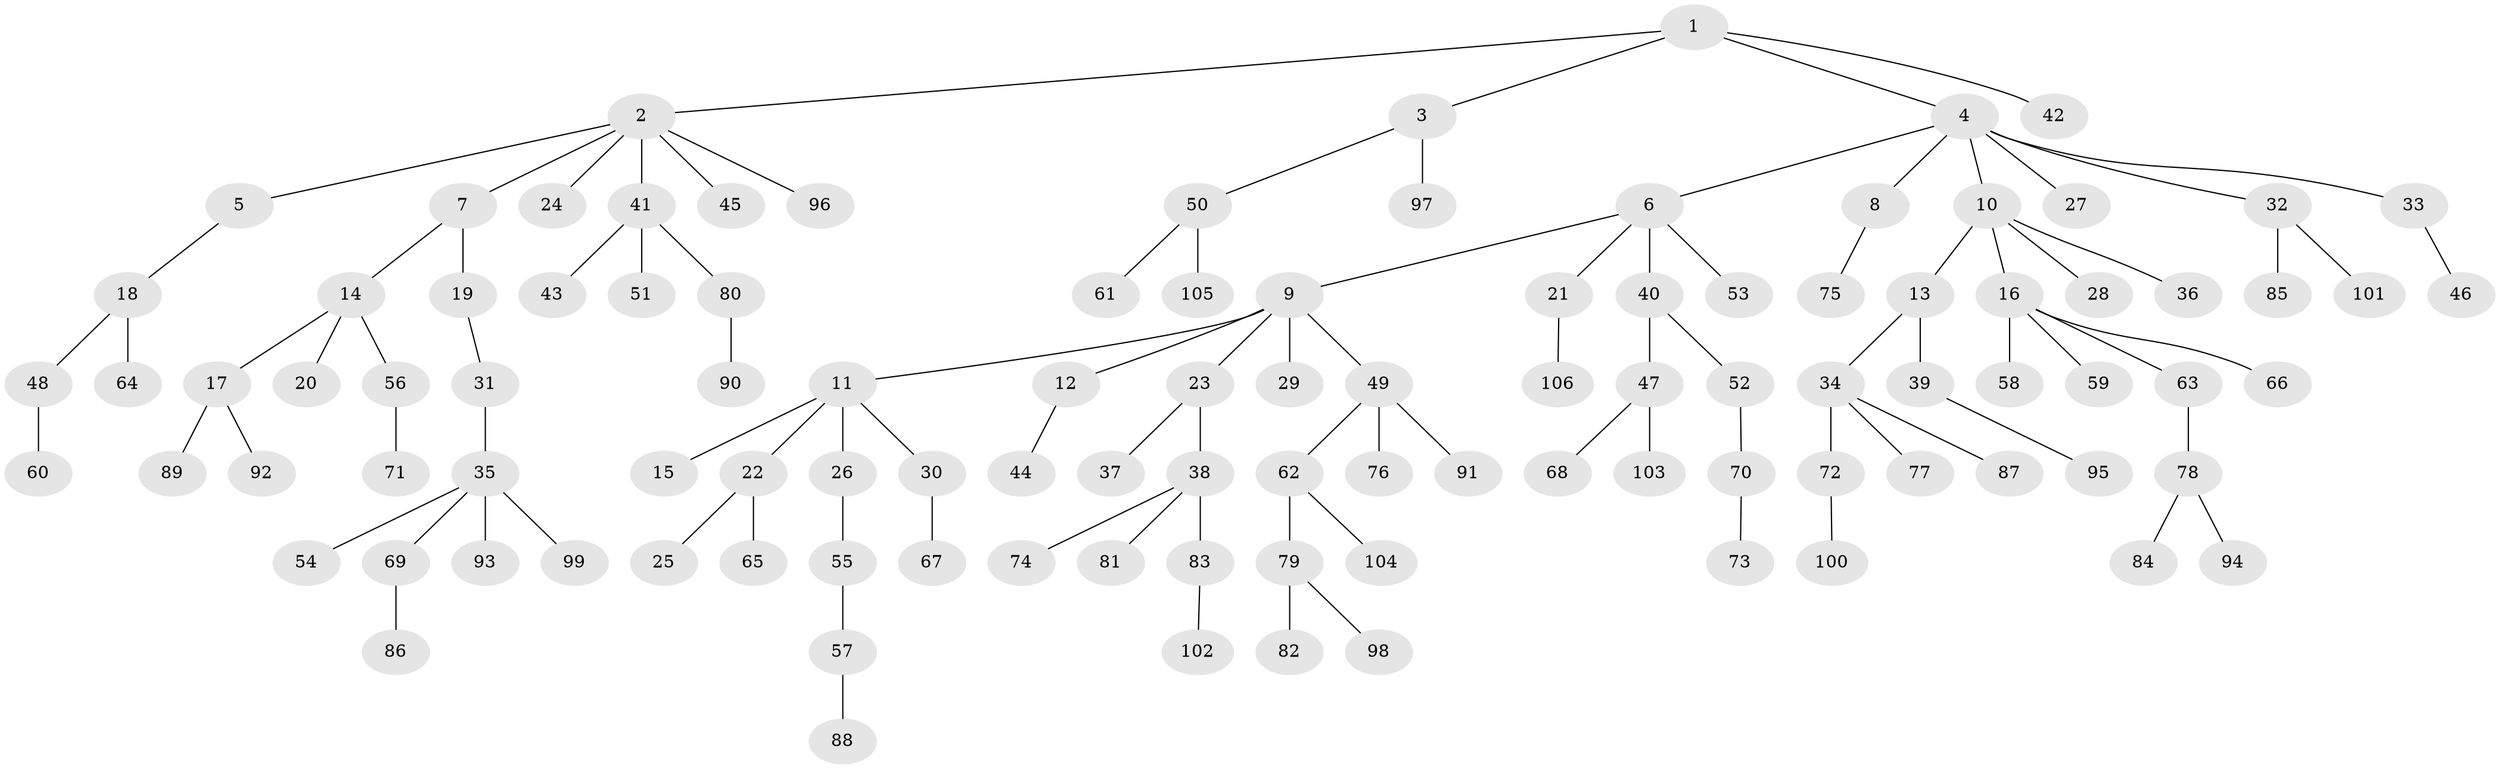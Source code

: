 // Generated by graph-tools (version 1.1) at 2025/26/03/09/25 03:26:28]
// undirected, 106 vertices, 105 edges
graph export_dot {
graph [start="1"]
  node [color=gray90,style=filled];
  1;
  2;
  3;
  4;
  5;
  6;
  7;
  8;
  9;
  10;
  11;
  12;
  13;
  14;
  15;
  16;
  17;
  18;
  19;
  20;
  21;
  22;
  23;
  24;
  25;
  26;
  27;
  28;
  29;
  30;
  31;
  32;
  33;
  34;
  35;
  36;
  37;
  38;
  39;
  40;
  41;
  42;
  43;
  44;
  45;
  46;
  47;
  48;
  49;
  50;
  51;
  52;
  53;
  54;
  55;
  56;
  57;
  58;
  59;
  60;
  61;
  62;
  63;
  64;
  65;
  66;
  67;
  68;
  69;
  70;
  71;
  72;
  73;
  74;
  75;
  76;
  77;
  78;
  79;
  80;
  81;
  82;
  83;
  84;
  85;
  86;
  87;
  88;
  89;
  90;
  91;
  92;
  93;
  94;
  95;
  96;
  97;
  98;
  99;
  100;
  101;
  102;
  103;
  104;
  105;
  106;
  1 -- 2;
  1 -- 3;
  1 -- 4;
  1 -- 42;
  2 -- 5;
  2 -- 7;
  2 -- 24;
  2 -- 41;
  2 -- 45;
  2 -- 96;
  3 -- 50;
  3 -- 97;
  4 -- 6;
  4 -- 8;
  4 -- 10;
  4 -- 27;
  4 -- 32;
  4 -- 33;
  5 -- 18;
  6 -- 9;
  6 -- 21;
  6 -- 40;
  6 -- 53;
  7 -- 14;
  7 -- 19;
  8 -- 75;
  9 -- 11;
  9 -- 12;
  9 -- 23;
  9 -- 29;
  9 -- 49;
  10 -- 13;
  10 -- 16;
  10 -- 28;
  10 -- 36;
  11 -- 15;
  11 -- 22;
  11 -- 26;
  11 -- 30;
  12 -- 44;
  13 -- 34;
  13 -- 39;
  14 -- 17;
  14 -- 20;
  14 -- 56;
  16 -- 58;
  16 -- 59;
  16 -- 63;
  16 -- 66;
  17 -- 89;
  17 -- 92;
  18 -- 48;
  18 -- 64;
  19 -- 31;
  21 -- 106;
  22 -- 25;
  22 -- 65;
  23 -- 37;
  23 -- 38;
  26 -- 55;
  30 -- 67;
  31 -- 35;
  32 -- 85;
  32 -- 101;
  33 -- 46;
  34 -- 72;
  34 -- 77;
  34 -- 87;
  35 -- 54;
  35 -- 69;
  35 -- 93;
  35 -- 99;
  38 -- 74;
  38 -- 81;
  38 -- 83;
  39 -- 95;
  40 -- 47;
  40 -- 52;
  41 -- 43;
  41 -- 51;
  41 -- 80;
  47 -- 68;
  47 -- 103;
  48 -- 60;
  49 -- 62;
  49 -- 76;
  49 -- 91;
  50 -- 61;
  50 -- 105;
  52 -- 70;
  55 -- 57;
  56 -- 71;
  57 -- 88;
  62 -- 79;
  62 -- 104;
  63 -- 78;
  69 -- 86;
  70 -- 73;
  72 -- 100;
  78 -- 84;
  78 -- 94;
  79 -- 82;
  79 -- 98;
  80 -- 90;
  83 -- 102;
}
